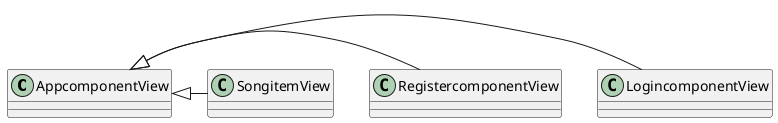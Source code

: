 @startuml


class AppcomponentView {
}

class LogincomponentView {
}
class RegistercomponentView {
}
class SongitemView {
}



AppcomponentView <|- LogincomponentView
AppcomponentView <|- RegistercomponentView
AppcomponentView <|- SongitemView


@enduml
